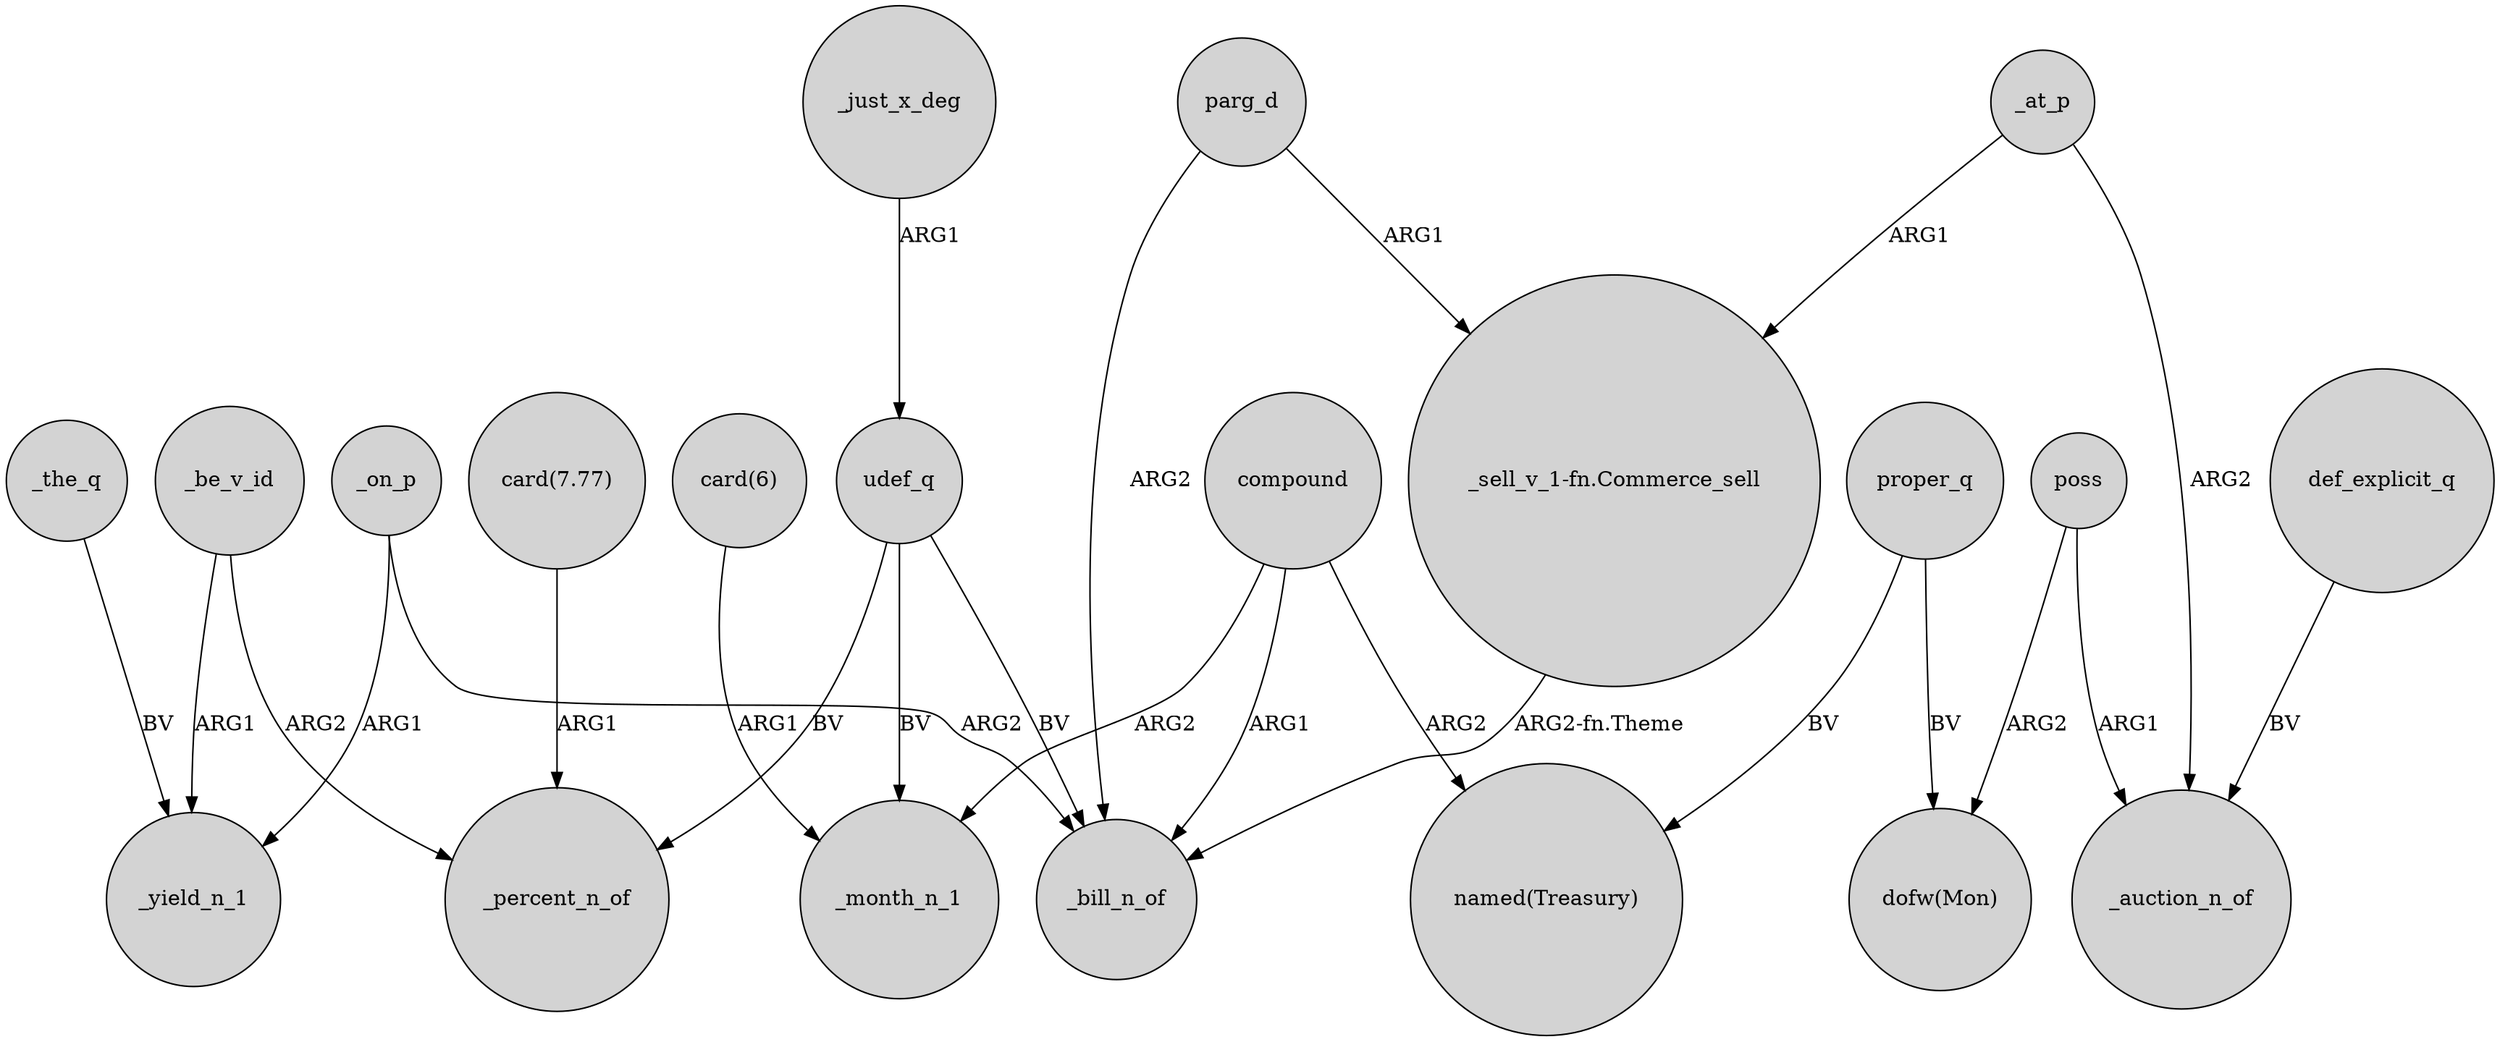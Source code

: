 digraph {
	node [shape=circle style=filled]
	_the_q -> _yield_n_1 [label=BV]
	compound -> "named(Treasury)" [label=ARG2]
	_be_v_id -> _percent_n_of [label=ARG2]
	compound -> _month_n_1 [label=ARG2]
	_just_x_deg -> udef_q [label=ARG1]
	compound -> _bill_n_of [label=ARG1]
	_be_v_id -> _yield_n_1 [label=ARG1]
	"_sell_v_1-fn.Commerce_sell" -> _bill_n_of [label="ARG2-fn.Theme"]
	parg_d -> "_sell_v_1-fn.Commerce_sell" [label=ARG1]
	"card(7.77)" -> _percent_n_of [label=ARG1]
	udef_q -> _bill_n_of [label=BV]
	udef_q -> _month_n_1 [label=BV]
	parg_d -> _bill_n_of [label=ARG2]
	proper_q -> "dofw(Mon)" [label=BV]
	poss -> _auction_n_of [label=ARG1]
	proper_q -> "named(Treasury)" [label=BV]
	_on_p -> _bill_n_of [label=ARG2]
	poss -> "dofw(Mon)" [label=ARG2]
	udef_q -> _percent_n_of [label=BV]
	"card(6)" -> _month_n_1 [label=ARG1]
	_at_p -> _auction_n_of [label=ARG2]
	_on_p -> _yield_n_1 [label=ARG1]
	def_explicit_q -> _auction_n_of [label=BV]
	_at_p -> "_sell_v_1-fn.Commerce_sell" [label=ARG1]
}
